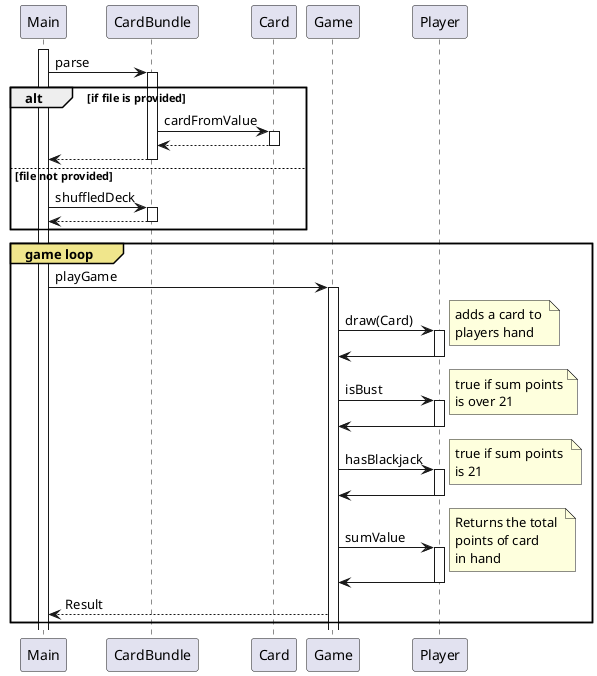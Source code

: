 @startuml

 activate Main
Main -> CardBundle : parse
activate CardBundle

alt if file is provided
    CardBundle -> Card : cardFromValue
    activate Card
    Card --> CardBundle
    deactivate Card
    CardBundle --> Main
else file not provided
    deactivate CardBundle
    Main -> CardBundle : shuffledDeck
    activate CardBundle
    CardBundle --> Main
    deactivate CardBundle
end


group#Khaki game loop

Main -> Game : playGame
activate Game

Game -> Player: draw(Card)
note right: adds a card to \nplayers hand
activate Player
Game <- Player
deactivate Player

Game -> Player: isBust
note right: true if sum points\nis over 21
activate Player
Game <- Player
deactivate Player

Game -> Player: hasBlackjack
note right: true if sum points \nis 21
activate Player
Game <- Player
deactivate Player

Game -> Player: sumValue
note right: Returns the total \npoints of card \nin hand
activate Player
Game <- Player
deactivate Player

Game --> Main: Result

end group

@enduml